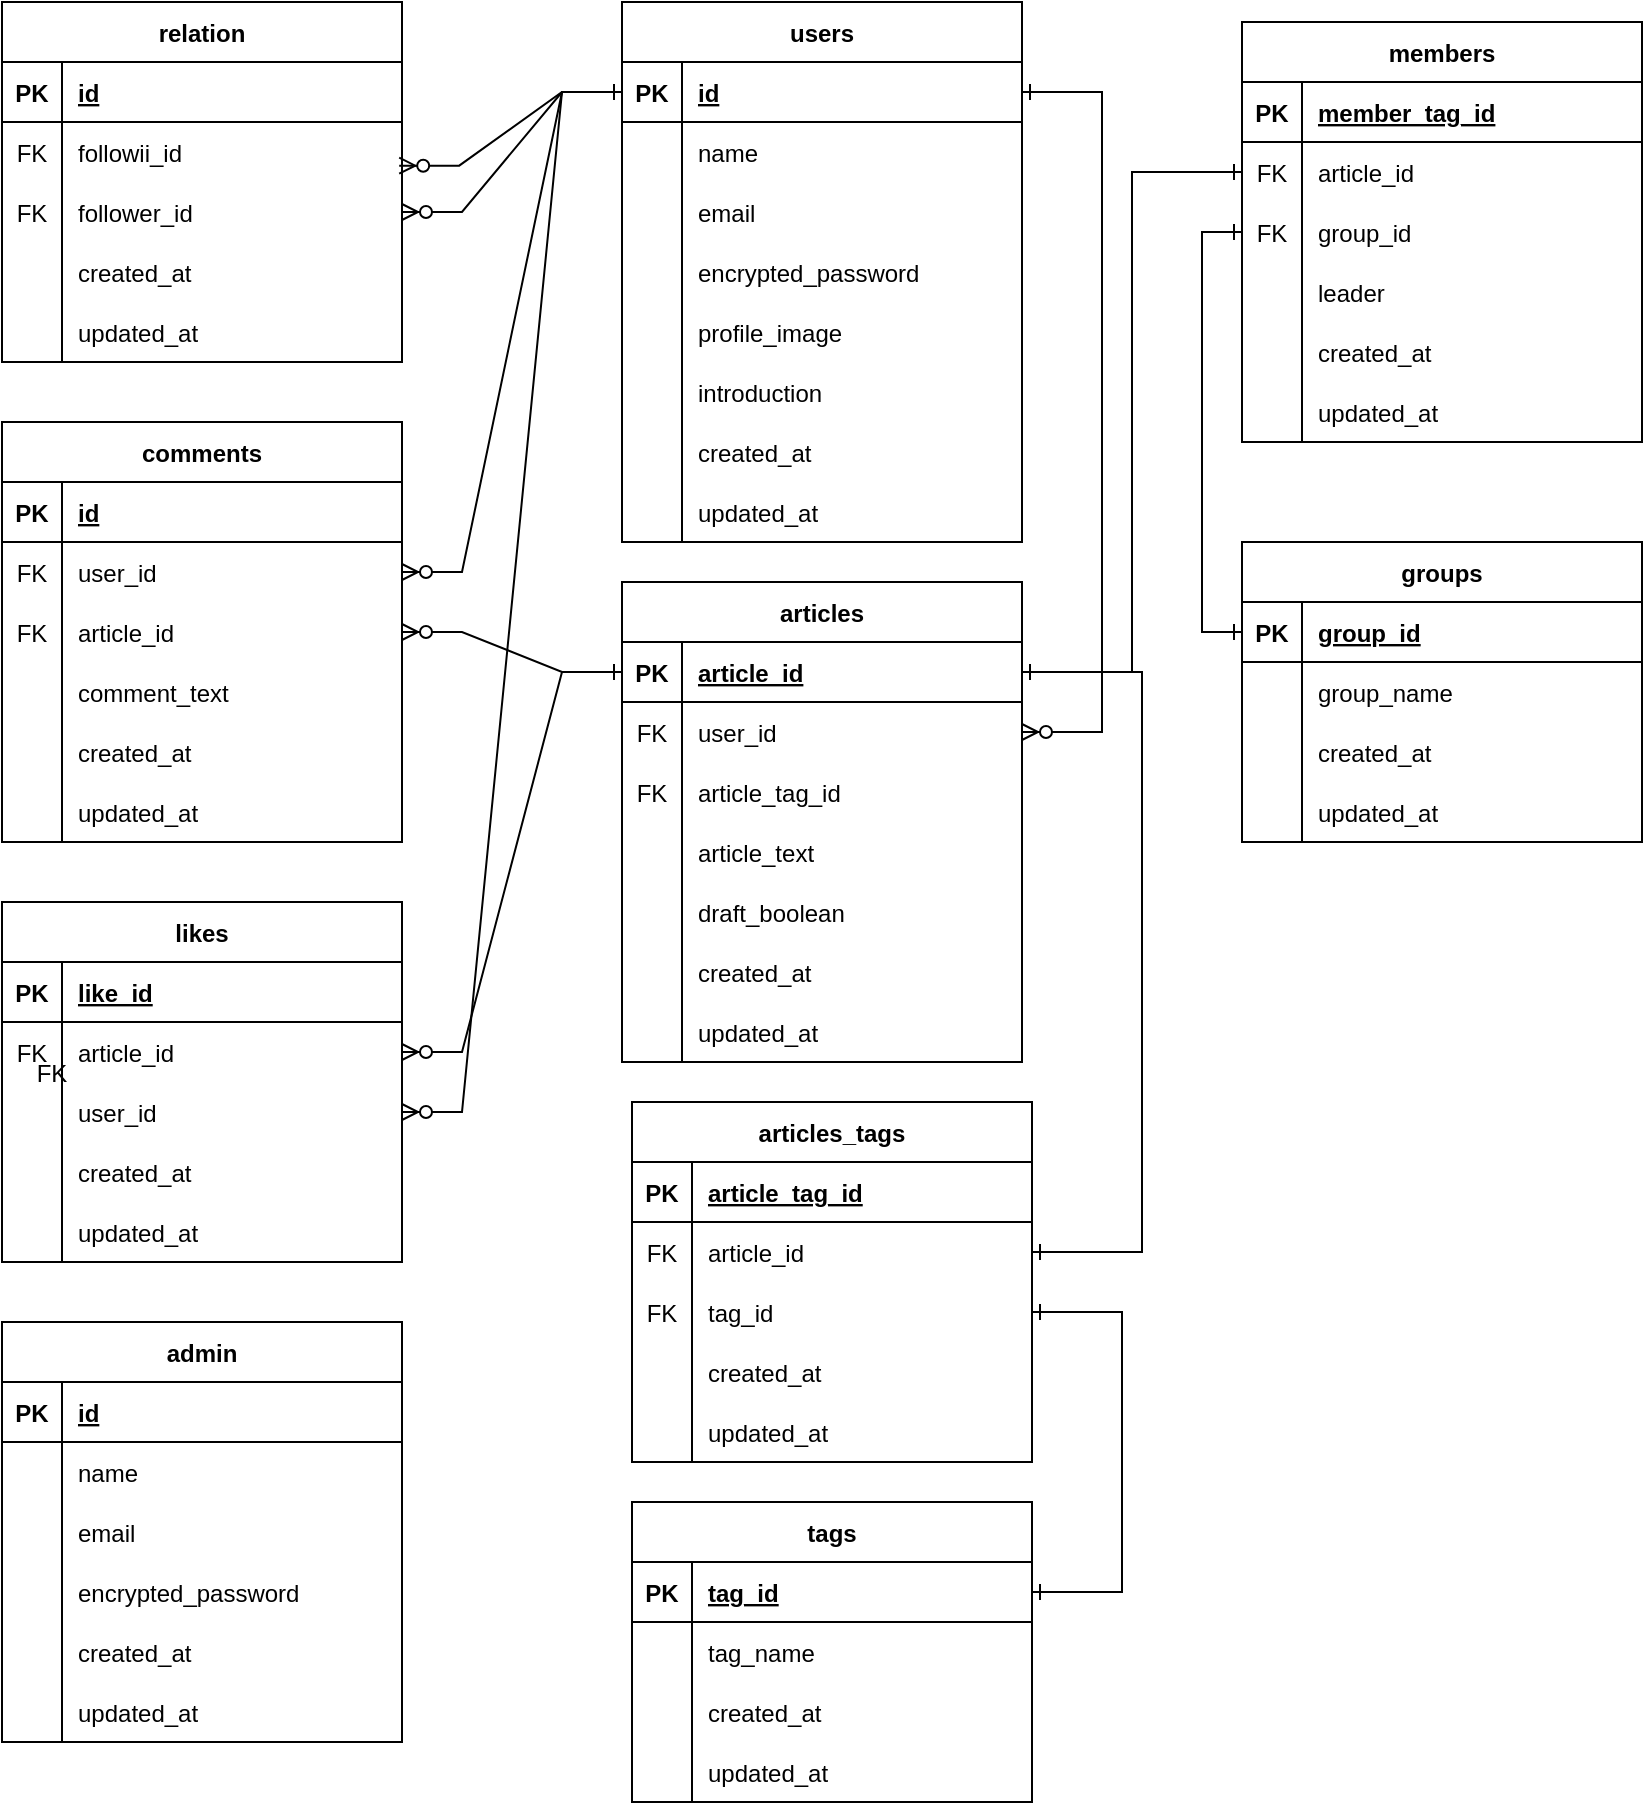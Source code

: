 <mxfile version="24.7.6">
  <diagram id="R2lEEEUBdFMjLlhIrx00" name="Page-1">
    <mxGraphModel dx="1509" dy="777" grid="1" gridSize="10" guides="1" tooltips="1" connect="1" arrows="1" fold="1" page="1" pageScale="1" pageWidth="850" pageHeight="1100" math="0" shadow="0" extFonts="Permanent Marker^https://fonts.googleapis.com/css?family=Permanent+Marker">
      <root>
        <mxCell id="0" />
        <mxCell id="1" parent="0" />
        <mxCell id="eaprk52y5QmLWUo_76i_-3" value="" style="shape=partialRectangle;overflow=hidden;connectable=0;fillColor=none;top=0;left=0;bottom=0;right=0;" parent="1" vertex="1">
          <mxGeometry x="280" y="290" width="30" height="30" as="geometry">
            <mxRectangle width="30" height="30" as="alternateBounds" />
          </mxGeometry>
        </mxCell>
        <mxCell id="C-vyLk0tnHw3VtMMgP7b-2" value="users" style="shape=table;startSize=30;container=1;collapsible=1;childLayout=tableLayout;fixedRows=1;rowLines=0;fontStyle=1;align=center;resizeLast=1;" parent="1" vertex="1">
          <mxGeometry x="320" y="10" width="200" height="270" as="geometry" />
        </mxCell>
        <mxCell id="C-vyLk0tnHw3VtMMgP7b-3" value="" style="shape=partialRectangle;collapsible=0;dropTarget=0;pointerEvents=0;fillColor=none;points=[[0,0.5],[1,0.5]];portConstraint=eastwest;top=0;left=0;right=0;bottom=1;" parent="C-vyLk0tnHw3VtMMgP7b-2" vertex="1">
          <mxGeometry y="30" width="200" height="30" as="geometry" />
        </mxCell>
        <mxCell id="C-vyLk0tnHw3VtMMgP7b-4" value="PK" style="shape=partialRectangle;overflow=hidden;connectable=0;fillColor=none;top=0;left=0;bottom=0;right=0;fontStyle=1;" parent="C-vyLk0tnHw3VtMMgP7b-3" vertex="1">
          <mxGeometry width="30" height="30" as="geometry">
            <mxRectangle width="30" height="30" as="alternateBounds" />
          </mxGeometry>
        </mxCell>
        <mxCell id="C-vyLk0tnHw3VtMMgP7b-5" value="id" style="shape=partialRectangle;overflow=hidden;connectable=0;fillColor=none;top=0;left=0;bottom=0;right=0;align=left;spacingLeft=6;fontStyle=5;" parent="C-vyLk0tnHw3VtMMgP7b-3" vertex="1">
          <mxGeometry x="30" width="170" height="30" as="geometry">
            <mxRectangle width="170" height="30" as="alternateBounds" />
          </mxGeometry>
        </mxCell>
        <mxCell id="C-vyLk0tnHw3VtMMgP7b-6" value="" style="shape=partialRectangle;collapsible=0;dropTarget=0;pointerEvents=0;fillColor=none;points=[[0,0.5],[1,0.5]];portConstraint=eastwest;top=0;left=0;right=0;bottom=0;" parent="C-vyLk0tnHw3VtMMgP7b-2" vertex="1">
          <mxGeometry y="60" width="200" height="30" as="geometry" />
        </mxCell>
        <mxCell id="C-vyLk0tnHw3VtMMgP7b-7" value="" style="shape=partialRectangle;overflow=hidden;connectable=0;fillColor=none;top=0;left=0;bottom=0;right=0;" parent="C-vyLk0tnHw3VtMMgP7b-6" vertex="1">
          <mxGeometry width="30" height="30" as="geometry">
            <mxRectangle width="30" height="30" as="alternateBounds" />
          </mxGeometry>
        </mxCell>
        <mxCell id="C-vyLk0tnHw3VtMMgP7b-8" value="name" style="shape=partialRectangle;overflow=hidden;connectable=0;fillColor=none;top=0;left=0;bottom=0;right=0;align=left;spacingLeft=6;" parent="C-vyLk0tnHw3VtMMgP7b-6" vertex="1">
          <mxGeometry x="30" width="170" height="30" as="geometry">
            <mxRectangle width="170" height="30" as="alternateBounds" />
          </mxGeometry>
        </mxCell>
        <mxCell id="C-vyLk0tnHw3VtMMgP7b-9" value="" style="shape=partialRectangle;collapsible=0;dropTarget=0;pointerEvents=0;fillColor=none;points=[[0,0.5],[1,0.5]];portConstraint=eastwest;top=0;left=0;right=0;bottom=0;" parent="C-vyLk0tnHw3VtMMgP7b-2" vertex="1">
          <mxGeometry y="90" width="200" height="30" as="geometry" />
        </mxCell>
        <mxCell id="C-vyLk0tnHw3VtMMgP7b-10" value="" style="shape=partialRectangle;overflow=hidden;connectable=0;fillColor=none;top=0;left=0;bottom=0;right=0;" parent="C-vyLk0tnHw3VtMMgP7b-9" vertex="1">
          <mxGeometry width="30" height="30" as="geometry">
            <mxRectangle width="30" height="30" as="alternateBounds" />
          </mxGeometry>
        </mxCell>
        <mxCell id="C-vyLk0tnHw3VtMMgP7b-11" value="email" style="shape=partialRectangle;overflow=hidden;connectable=0;fillColor=none;top=0;left=0;bottom=0;right=0;align=left;spacingLeft=6;" parent="C-vyLk0tnHw3VtMMgP7b-9" vertex="1">
          <mxGeometry x="30" width="170" height="30" as="geometry">
            <mxRectangle width="170" height="30" as="alternateBounds" />
          </mxGeometry>
        </mxCell>
        <mxCell id="eaprk52y5QmLWUo_76i_-5" style="shape=partialRectangle;collapsible=0;dropTarget=0;pointerEvents=0;fillColor=none;points=[[0,0.5],[1,0.5]];portConstraint=eastwest;top=0;left=0;right=0;bottom=0;" parent="C-vyLk0tnHw3VtMMgP7b-2" vertex="1">
          <mxGeometry y="120" width="200" height="30" as="geometry" />
        </mxCell>
        <mxCell id="eaprk52y5QmLWUo_76i_-6" style="shape=partialRectangle;overflow=hidden;connectable=0;fillColor=none;top=0;left=0;bottom=0;right=0;" parent="eaprk52y5QmLWUo_76i_-5" vertex="1">
          <mxGeometry width="30" height="30" as="geometry">
            <mxRectangle width="30" height="30" as="alternateBounds" />
          </mxGeometry>
        </mxCell>
        <mxCell id="eaprk52y5QmLWUo_76i_-7" value="encrypted_password" style="shape=partialRectangle;overflow=hidden;connectable=0;fillColor=none;top=0;left=0;bottom=0;right=0;align=left;spacingLeft=6;" parent="eaprk52y5QmLWUo_76i_-5" vertex="1">
          <mxGeometry x="30" width="170" height="30" as="geometry">
            <mxRectangle width="170" height="30" as="alternateBounds" />
          </mxGeometry>
        </mxCell>
        <mxCell id="eaprk52y5QmLWUo_76i_-8" style="shape=partialRectangle;collapsible=0;dropTarget=0;pointerEvents=0;fillColor=none;points=[[0,0.5],[1,0.5]];portConstraint=eastwest;top=0;left=0;right=0;bottom=0;" parent="C-vyLk0tnHw3VtMMgP7b-2" vertex="1">
          <mxGeometry y="150" width="200" height="30" as="geometry" />
        </mxCell>
        <mxCell id="eaprk52y5QmLWUo_76i_-9" style="shape=partialRectangle;overflow=hidden;connectable=0;fillColor=none;top=0;left=0;bottom=0;right=0;" parent="eaprk52y5QmLWUo_76i_-8" vertex="1">
          <mxGeometry width="30" height="30" as="geometry">
            <mxRectangle width="30" height="30" as="alternateBounds" />
          </mxGeometry>
        </mxCell>
        <mxCell id="eaprk52y5QmLWUo_76i_-10" value="profile_image" style="shape=partialRectangle;overflow=hidden;connectable=0;fillColor=none;top=0;left=0;bottom=0;right=0;align=left;spacingLeft=6;" parent="eaprk52y5QmLWUo_76i_-8" vertex="1">
          <mxGeometry x="30" width="170" height="30" as="geometry">
            <mxRectangle width="170" height="30" as="alternateBounds" />
          </mxGeometry>
        </mxCell>
        <mxCell id="eaprk52y5QmLWUo_76i_-11" style="shape=partialRectangle;collapsible=0;dropTarget=0;pointerEvents=0;fillColor=none;points=[[0,0.5],[1,0.5]];portConstraint=eastwest;top=0;left=0;right=0;bottom=0;" parent="C-vyLk0tnHw3VtMMgP7b-2" vertex="1">
          <mxGeometry y="180" width="200" height="30" as="geometry" />
        </mxCell>
        <mxCell id="eaprk52y5QmLWUo_76i_-12" style="shape=partialRectangle;overflow=hidden;connectable=0;fillColor=none;top=0;left=0;bottom=0;right=0;" parent="eaprk52y5QmLWUo_76i_-11" vertex="1">
          <mxGeometry width="30" height="30" as="geometry">
            <mxRectangle width="30" height="30" as="alternateBounds" />
          </mxGeometry>
        </mxCell>
        <mxCell id="eaprk52y5QmLWUo_76i_-13" value="introduction" style="shape=partialRectangle;overflow=hidden;connectable=0;fillColor=none;top=0;left=0;bottom=0;right=0;align=left;spacingLeft=6;" parent="eaprk52y5QmLWUo_76i_-11" vertex="1">
          <mxGeometry x="30" width="170" height="30" as="geometry">
            <mxRectangle width="170" height="30" as="alternateBounds" />
          </mxGeometry>
        </mxCell>
        <mxCell id="eaprk52y5QmLWUo_76i_-14" style="shape=partialRectangle;collapsible=0;dropTarget=0;pointerEvents=0;fillColor=none;points=[[0,0.5],[1,0.5]];portConstraint=eastwest;top=0;left=0;right=0;bottom=0;" parent="C-vyLk0tnHw3VtMMgP7b-2" vertex="1">
          <mxGeometry y="210" width="200" height="30" as="geometry" />
        </mxCell>
        <mxCell id="eaprk52y5QmLWUo_76i_-15" style="shape=partialRectangle;overflow=hidden;connectable=0;fillColor=none;top=0;left=0;bottom=0;right=0;" parent="eaprk52y5QmLWUo_76i_-14" vertex="1">
          <mxGeometry width="30" height="30" as="geometry">
            <mxRectangle width="30" height="30" as="alternateBounds" />
          </mxGeometry>
        </mxCell>
        <mxCell id="eaprk52y5QmLWUo_76i_-16" value="created_at" style="shape=partialRectangle;overflow=hidden;connectable=0;fillColor=none;top=0;left=0;bottom=0;right=0;align=left;spacingLeft=6;" parent="eaprk52y5QmLWUo_76i_-14" vertex="1">
          <mxGeometry x="30" width="170" height="30" as="geometry">
            <mxRectangle width="170" height="30" as="alternateBounds" />
          </mxGeometry>
        </mxCell>
        <mxCell id="eaprk52y5QmLWUo_76i_-17" style="shape=partialRectangle;collapsible=0;dropTarget=0;pointerEvents=0;fillColor=none;points=[[0,0.5],[1,0.5]];portConstraint=eastwest;top=0;left=0;right=0;bottom=0;" parent="C-vyLk0tnHw3VtMMgP7b-2" vertex="1">
          <mxGeometry y="240" width="200" height="30" as="geometry" />
        </mxCell>
        <mxCell id="eaprk52y5QmLWUo_76i_-18" style="shape=partialRectangle;overflow=hidden;connectable=0;fillColor=none;top=0;left=0;bottom=0;right=0;" parent="eaprk52y5QmLWUo_76i_-17" vertex="1">
          <mxGeometry width="30" height="30" as="geometry">
            <mxRectangle width="30" height="30" as="alternateBounds" />
          </mxGeometry>
        </mxCell>
        <mxCell id="eaprk52y5QmLWUo_76i_-19" value="updated_at" style="shape=partialRectangle;overflow=hidden;connectable=0;fillColor=none;top=0;left=0;bottom=0;right=0;align=left;spacingLeft=6;" parent="eaprk52y5QmLWUo_76i_-17" vertex="1">
          <mxGeometry x="30" width="170" height="30" as="geometry">
            <mxRectangle width="170" height="30" as="alternateBounds" />
          </mxGeometry>
        </mxCell>
        <mxCell id="eaprk52y5QmLWUo_76i_-23" value="articles" style="shape=table;startSize=30;container=1;collapsible=1;childLayout=tableLayout;fixedRows=1;rowLines=0;fontStyle=1;align=center;resizeLast=1;" parent="1" vertex="1">
          <mxGeometry x="320" y="300" width="200" height="240" as="geometry" />
        </mxCell>
        <mxCell id="eaprk52y5QmLWUo_76i_-24" value="" style="shape=partialRectangle;collapsible=0;dropTarget=0;pointerEvents=0;fillColor=none;points=[[0,0.5],[1,0.5]];portConstraint=eastwest;top=0;left=0;right=0;bottom=1;" parent="eaprk52y5QmLWUo_76i_-23" vertex="1">
          <mxGeometry y="30" width="200" height="30" as="geometry" />
        </mxCell>
        <mxCell id="eaprk52y5QmLWUo_76i_-25" value="PK" style="shape=partialRectangle;overflow=hidden;connectable=0;fillColor=none;top=0;left=0;bottom=0;right=0;fontStyle=1;" parent="eaprk52y5QmLWUo_76i_-24" vertex="1">
          <mxGeometry width="30" height="30" as="geometry">
            <mxRectangle width="30" height="30" as="alternateBounds" />
          </mxGeometry>
        </mxCell>
        <mxCell id="eaprk52y5QmLWUo_76i_-26" value="article_id" style="shape=partialRectangle;overflow=hidden;connectable=0;fillColor=none;top=0;left=0;bottom=0;right=0;align=left;spacingLeft=6;fontStyle=5;" parent="eaprk52y5QmLWUo_76i_-24" vertex="1">
          <mxGeometry x="30" width="170" height="30" as="geometry">
            <mxRectangle width="170" height="30" as="alternateBounds" />
          </mxGeometry>
        </mxCell>
        <mxCell id="eaprk52y5QmLWUo_76i_-27" value="" style="shape=partialRectangle;collapsible=0;dropTarget=0;pointerEvents=0;fillColor=none;points=[[0,0.5],[1,0.5]];portConstraint=eastwest;top=0;left=0;right=0;bottom=0;" parent="eaprk52y5QmLWUo_76i_-23" vertex="1">
          <mxGeometry y="60" width="200" height="30" as="geometry" />
        </mxCell>
        <mxCell id="eaprk52y5QmLWUo_76i_-28" value="FK" style="shape=partialRectangle;overflow=hidden;connectable=0;fillColor=none;top=0;left=0;bottom=0;right=0;" parent="eaprk52y5QmLWUo_76i_-27" vertex="1">
          <mxGeometry width="30" height="30" as="geometry">
            <mxRectangle width="30" height="30" as="alternateBounds" />
          </mxGeometry>
        </mxCell>
        <mxCell id="eaprk52y5QmLWUo_76i_-29" value="user_id" style="shape=partialRectangle;overflow=hidden;connectable=0;fillColor=none;top=0;left=0;bottom=0;right=0;align=left;spacingLeft=6;" parent="eaprk52y5QmLWUo_76i_-27" vertex="1">
          <mxGeometry x="30" width="170" height="30" as="geometry">
            <mxRectangle width="170" height="30" as="alternateBounds" />
          </mxGeometry>
        </mxCell>
        <mxCell id="eaprk52y5QmLWUo_76i_-30" value="" style="shape=partialRectangle;collapsible=0;dropTarget=0;pointerEvents=0;fillColor=none;points=[[0,0.5],[1,0.5]];portConstraint=eastwest;top=0;left=0;right=0;bottom=0;" parent="eaprk52y5QmLWUo_76i_-23" vertex="1">
          <mxGeometry y="90" width="200" height="30" as="geometry" />
        </mxCell>
        <mxCell id="eaprk52y5QmLWUo_76i_-31" value="FK" style="shape=partialRectangle;overflow=hidden;connectable=0;fillColor=none;top=0;left=0;bottom=0;right=0;" parent="eaprk52y5QmLWUo_76i_-30" vertex="1">
          <mxGeometry width="30" height="30" as="geometry">
            <mxRectangle width="30" height="30" as="alternateBounds" />
          </mxGeometry>
        </mxCell>
        <mxCell id="eaprk52y5QmLWUo_76i_-32" value="article_tag_id" style="shape=partialRectangle;overflow=hidden;connectable=0;fillColor=none;top=0;left=0;bottom=0;right=0;align=left;spacingLeft=6;" parent="eaprk52y5QmLWUo_76i_-30" vertex="1">
          <mxGeometry x="30" width="170" height="30" as="geometry">
            <mxRectangle width="170" height="30" as="alternateBounds" />
          </mxGeometry>
        </mxCell>
        <mxCell id="eaprk52y5QmLWUo_76i_-33" style="shape=partialRectangle;collapsible=0;dropTarget=0;pointerEvents=0;fillColor=none;points=[[0,0.5],[1,0.5]];portConstraint=eastwest;top=0;left=0;right=0;bottom=0;" parent="eaprk52y5QmLWUo_76i_-23" vertex="1">
          <mxGeometry y="120" width="200" height="30" as="geometry" />
        </mxCell>
        <mxCell id="eaprk52y5QmLWUo_76i_-34" style="shape=partialRectangle;overflow=hidden;connectable=0;fillColor=none;top=0;left=0;bottom=0;right=0;" parent="eaprk52y5QmLWUo_76i_-33" vertex="1">
          <mxGeometry width="30" height="30" as="geometry">
            <mxRectangle width="30" height="30" as="alternateBounds" />
          </mxGeometry>
        </mxCell>
        <mxCell id="eaprk52y5QmLWUo_76i_-35" value="article_text" style="shape=partialRectangle;overflow=hidden;connectable=0;fillColor=none;top=0;left=0;bottom=0;right=0;align=left;spacingLeft=6;" parent="eaprk52y5QmLWUo_76i_-33" vertex="1">
          <mxGeometry x="30" width="170" height="30" as="geometry">
            <mxRectangle width="170" height="30" as="alternateBounds" />
          </mxGeometry>
        </mxCell>
        <mxCell id="eaprk52y5QmLWUo_76i_-36" style="shape=partialRectangle;collapsible=0;dropTarget=0;pointerEvents=0;fillColor=none;points=[[0,0.5],[1,0.5]];portConstraint=eastwest;top=0;left=0;right=0;bottom=0;" parent="eaprk52y5QmLWUo_76i_-23" vertex="1">
          <mxGeometry y="150" width="200" height="30" as="geometry" />
        </mxCell>
        <mxCell id="eaprk52y5QmLWUo_76i_-37" style="shape=partialRectangle;overflow=hidden;connectable=0;fillColor=none;top=0;left=0;bottom=0;right=0;" parent="eaprk52y5QmLWUo_76i_-36" vertex="1">
          <mxGeometry width="30" height="30" as="geometry">
            <mxRectangle width="30" height="30" as="alternateBounds" />
          </mxGeometry>
        </mxCell>
        <mxCell id="eaprk52y5QmLWUo_76i_-38" value="draft_boolean" style="shape=partialRectangle;overflow=hidden;connectable=0;fillColor=none;top=0;left=0;bottom=0;right=0;align=left;spacingLeft=6;" parent="eaprk52y5QmLWUo_76i_-36" vertex="1">
          <mxGeometry x="30" width="170" height="30" as="geometry">
            <mxRectangle width="170" height="30" as="alternateBounds" />
          </mxGeometry>
        </mxCell>
        <mxCell id="eaprk52y5QmLWUo_76i_-39" style="shape=partialRectangle;collapsible=0;dropTarget=0;pointerEvents=0;fillColor=none;points=[[0,0.5],[1,0.5]];portConstraint=eastwest;top=0;left=0;right=0;bottom=0;" parent="eaprk52y5QmLWUo_76i_-23" vertex="1">
          <mxGeometry y="180" width="200" height="30" as="geometry" />
        </mxCell>
        <mxCell id="eaprk52y5QmLWUo_76i_-40" style="shape=partialRectangle;overflow=hidden;connectable=0;fillColor=none;top=0;left=0;bottom=0;right=0;" parent="eaprk52y5QmLWUo_76i_-39" vertex="1">
          <mxGeometry width="30" height="30" as="geometry">
            <mxRectangle width="30" height="30" as="alternateBounds" />
          </mxGeometry>
        </mxCell>
        <mxCell id="eaprk52y5QmLWUo_76i_-41" value="created_at" style="shape=partialRectangle;overflow=hidden;connectable=0;fillColor=none;top=0;left=0;bottom=0;right=0;align=left;spacingLeft=6;" parent="eaprk52y5QmLWUo_76i_-39" vertex="1">
          <mxGeometry x="30" width="170" height="30" as="geometry">
            <mxRectangle width="170" height="30" as="alternateBounds" />
          </mxGeometry>
        </mxCell>
        <mxCell id="eaprk52y5QmLWUo_76i_-42" style="shape=partialRectangle;collapsible=0;dropTarget=0;pointerEvents=0;fillColor=none;points=[[0,0.5],[1,0.5]];portConstraint=eastwest;top=0;left=0;right=0;bottom=0;" parent="eaprk52y5QmLWUo_76i_-23" vertex="1">
          <mxGeometry y="210" width="200" height="30" as="geometry" />
        </mxCell>
        <mxCell id="eaprk52y5QmLWUo_76i_-43" value="" style="shape=partialRectangle;overflow=hidden;connectable=0;fillColor=none;top=0;left=0;bottom=0;right=0;" parent="eaprk52y5QmLWUo_76i_-42" vertex="1">
          <mxGeometry width="30" height="30" as="geometry">
            <mxRectangle width="30" height="30" as="alternateBounds" />
          </mxGeometry>
        </mxCell>
        <mxCell id="eaprk52y5QmLWUo_76i_-44" value="updated_at" style="shape=partialRectangle;overflow=hidden;connectable=0;fillColor=none;top=0;left=0;bottom=0;right=0;align=left;spacingLeft=6;" parent="eaprk52y5QmLWUo_76i_-42" vertex="1">
          <mxGeometry x="30" width="170" height="30" as="geometry">
            <mxRectangle width="170" height="30" as="alternateBounds" />
          </mxGeometry>
        </mxCell>
        <mxCell id="eaprk52y5QmLWUo_76i_-54" style="shape=partialRectangle;overflow=hidden;connectable=0;fillColor=none;top=0;left=0;bottom=0;right=0;" parent="1" vertex="1">
          <mxGeometry x="320" y="510" width="30" height="30" as="geometry">
            <mxRectangle width="30" height="30" as="alternateBounds" />
          </mxGeometry>
        </mxCell>
        <mxCell id="eaprk52y5QmLWUo_76i_-56" style="shape=partialRectangle;overflow=hidden;connectable=0;fillColor=none;top=0;left=0;bottom=0;right=0;" parent="1" vertex="1">
          <mxGeometry x="320" y="540" width="30" height="30" as="geometry">
            <mxRectangle width="30" height="30" as="alternateBounds" />
          </mxGeometry>
        </mxCell>
        <mxCell id="eaprk52y5QmLWUo_76i_-81" value="articles_tags" style="shape=table;startSize=30;container=1;collapsible=1;childLayout=tableLayout;fixedRows=1;rowLines=0;fontStyle=1;align=center;resizeLast=1;" parent="1" vertex="1">
          <mxGeometry x="325" y="560" width="200" height="180" as="geometry" />
        </mxCell>
        <mxCell id="eaprk52y5QmLWUo_76i_-82" value="" style="shape=partialRectangle;collapsible=0;dropTarget=0;pointerEvents=0;fillColor=none;points=[[0,0.5],[1,0.5]];portConstraint=eastwest;top=0;left=0;right=0;bottom=1;" parent="eaprk52y5QmLWUo_76i_-81" vertex="1">
          <mxGeometry y="30" width="200" height="30" as="geometry" />
        </mxCell>
        <mxCell id="eaprk52y5QmLWUo_76i_-83" value="PK" style="shape=partialRectangle;overflow=hidden;connectable=0;fillColor=none;top=0;left=0;bottom=0;right=0;fontStyle=1;" parent="eaprk52y5QmLWUo_76i_-82" vertex="1">
          <mxGeometry width="30" height="30" as="geometry">
            <mxRectangle width="30" height="30" as="alternateBounds" />
          </mxGeometry>
        </mxCell>
        <mxCell id="eaprk52y5QmLWUo_76i_-84" value="article_tag_id" style="shape=partialRectangle;overflow=hidden;connectable=0;fillColor=none;top=0;left=0;bottom=0;right=0;align=left;spacingLeft=6;fontStyle=5;" parent="eaprk52y5QmLWUo_76i_-82" vertex="1">
          <mxGeometry x="30" width="170" height="30" as="geometry">
            <mxRectangle width="170" height="30" as="alternateBounds" />
          </mxGeometry>
        </mxCell>
        <mxCell id="eaprk52y5QmLWUo_76i_-85" value="" style="shape=partialRectangle;collapsible=0;dropTarget=0;pointerEvents=0;fillColor=none;points=[[0,0.5],[1,0.5]];portConstraint=eastwest;top=0;left=0;right=0;bottom=0;" parent="eaprk52y5QmLWUo_76i_-81" vertex="1">
          <mxGeometry y="60" width="200" height="30" as="geometry" />
        </mxCell>
        <mxCell id="eaprk52y5QmLWUo_76i_-86" value="FK" style="shape=partialRectangle;overflow=hidden;connectable=0;fillColor=none;top=0;left=0;bottom=0;right=0;" parent="eaprk52y5QmLWUo_76i_-85" vertex="1">
          <mxGeometry width="30" height="30" as="geometry">
            <mxRectangle width="30" height="30" as="alternateBounds" />
          </mxGeometry>
        </mxCell>
        <mxCell id="eaprk52y5QmLWUo_76i_-87" value="article_id" style="shape=partialRectangle;overflow=hidden;connectable=0;fillColor=none;top=0;left=0;bottom=0;right=0;align=left;spacingLeft=6;" parent="eaprk52y5QmLWUo_76i_-85" vertex="1">
          <mxGeometry x="30" width="170" height="30" as="geometry">
            <mxRectangle width="170" height="30" as="alternateBounds" />
          </mxGeometry>
        </mxCell>
        <mxCell id="eaprk52y5QmLWUo_76i_-88" value="" style="shape=partialRectangle;collapsible=0;dropTarget=0;pointerEvents=0;fillColor=none;points=[[0,0.5],[1,0.5]];portConstraint=eastwest;top=0;left=0;right=0;bottom=0;" parent="eaprk52y5QmLWUo_76i_-81" vertex="1">
          <mxGeometry y="90" width="200" height="30" as="geometry" />
        </mxCell>
        <mxCell id="eaprk52y5QmLWUo_76i_-89" value="FK" style="shape=partialRectangle;overflow=hidden;connectable=0;fillColor=none;top=0;left=0;bottom=0;right=0;" parent="eaprk52y5QmLWUo_76i_-88" vertex="1">
          <mxGeometry width="30" height="30" as="geometry">
            <mxRectangle width="30" height="30" as="alternateBounds" />
          </mxGeometry>
        </mxCell>
        <mxCell id="eaprk52y5QmLWUo_76i_-90" value="tag_id" style="shape=partialRectangle;overflow=hidden;connectable=0;fillColor=none;top=0;left=0;bottom=0;right=0;align=left;spacingLeft=6;" parent="eaprk52y5QmLWUo_76i_-88" vertex="1">
          <mxGeometry x="30" width="170" height="30" as="geometry">
            <mxRectangle width="170" height="30" as="alternateBounds" />
          </mxGeometry>
        </mxCell>
        <mxCell id="eaprk52y5QmLWUo_76i_-91" style="shape=partialRectangle;collapsible=0;dropTarget=0;pointerEvents=0;fillColor=none;points=[[0,0.5],[1,0.5]];portConstraint=eastwest;top=0;left=0;right=0;bottom=0;" parent="eaprk52y5QmLWUo_76i_-81" vertex="1">
          <mxGeometry y="120" width="200" height="30" as="geometry" />
        </mxCell>
        <mxCell id="eaprk52y5QmLWUo_76i_-92" style="shape=partialRectangle;overflow=hidden;connectable=0;fillColor=none;top=0;left=0;bottom=0;right=0;" parent="eaprk52y5QmLWUo_76i_-91" vertex="1">
          <mxGeometry width="30" height="30" as="geometry">
            <mxRectangle width="30" height="30" as="alternateBounds" />
          </mxGeometry>
        </mxCell>
        <mxCell id="eaprk52y5QmLWUo_76i_-93" value="created_at" style="shape=partialRectangle;overflow=hidden;connectable=0;fillColor=none;top=0;left=0;bottom=0;right=0;align=left;spacingLeft=6;" parent="eaprk52y5QmLWUo_76i_-91" vertex="1">
          <mxGeometry x="30" width="170" height="30" as="geometry">
            <mxRectangle width="170" height="30" as="alternateBounds" />
          </mxGeometry>
        </mxCell>
        <mxCell id="eaprk52y5QmLWUo_76i_-94" style="shape=partialRectangle;collapsible=0;dropTarget=0;pointerEvents=0;fillColor=none;points=[[0,0.5],[1,0.5]];portConstraint=eastwest;top=0;left=0;right=0;bottom=0;" parent="eaprk52y5QmLWUo_76i_-81" vertex="1">
          <mxGeometry y="150" width="200" height="30" as="geometry" />
        </mxCell>
        <mxCell id="eaprk52y5QmLWUo_76i_-95" style="shape=partialRectangle;overflow=hidden;connectable=0;fillColor=none;top=0;left=0;bottom=0;right=0;" parent="eaprk52y5QmLWUo_76i_-94" vertex="1">
          <mxGeometry width="30" height="30" as="geometry">
            <mxRectangle width="30" height="30" as="alternateBounds" />
          </mxGeometry>
        </mxCell>
        <mxCell id="eaprk52y5QmLWUo_76i_-96" value="updated_at" style="shape=partialRectangle;overflow=hidden;connectable=0;fillColor=none;top=0;left=0;bottom=0;right=0;align=left;spacingLeft=6;" parent="eaprk52y5QmLWUo_76i_-94" vertex="1">
          <mxGeometry x="30" width="170" height="30" as="geometry">
            <mxRectangle width="170" height="30" as="alternateBounds" />
          </mxGeometry>
        </mxCell>
        <mxCell id="eaprk52y5QmLWUo_76i_-103" value="likes" style="shape=table;startSize=30;container=1;collapsible=1;childLayout=tableLayout;fixedRows=1;rowLines=0;fontStyle=1;align=center;resizeLast=1;" parent="1" vertex="1">
          <mxGeometry x="10" y="460" width="200" height="180" as="geometry" />
        </mxCell>
        <mxCell id="eaprk52y5QmLWUo_76i_-104" value="" style="shape=partialRectangle;collapsible=0;dropTarget=0;pointerEvents=0;fillColor=none;points=[[0,0.5],[1,0.5]];portConstraint=eastwest;top=0;left=0;right=0;bottom=1;" parent="eaprk52y5QmLWUo_76i_-103" vertex="1">
          <mxGeometry y="30" width="200" height="30" as="geometry" />
        </mxCell>
        <mxCell id="eaprk52y5QmLWUo_76i_-105" value="PK" style="shape=partialRectangle;overflow=hidden;connectable=0;fillColor=none;top=0;left=0;bottom=0;right=0;fontStyle=1;" parent="eaprk52y5QmLWUo_76i_-104" vertex="1">
          <mxGeometry width="30" height="30" as="geometry">
            <mxRectangle width="30" height="30" as="alternateBounds" />
          </mxGeometry>
        </mxCell>
        <mxCell id="eaprk52y5QmLWUo_76i_-106" value="like_id" style="shape=partialRectangle;overflow=hidden;connectable=0;fillColor=none;top=0;left=0;bottom=0;right=0;align=left;spacingLeft=6;fontStyle=5;" parent="eaprk52y5QmLWUo_76i_-104" vertex="1">
          <mxGeometry x="30" width="170" height="30" as="geometry">
            <mxRectangle width="170" height="30" as="alternateBounds" />
          </mxGeometry>
        </mxCell>
        <mxCell id="eaprk52y5QmLWUo_76i_-107" value="" style="shape=partialRectangle;collapsible=0;dropTarget=0;pointerEvents=0;fillColor=none;points=[[0,0.5],[1,0.5]];portConstraint=eastwest;top=0;left=0;right=0;bottom=0;" parent="eaprk52y5QmLWUo_76i_-103" vertex="1">
          <mxGeometry y="60" width="200" height="30" as="geometry" />
        </mxCell>
        <mxCell id="eaprk52y5QmLWUo_76i_-108" value="FK" style="shape=partialRectangle;overflow=hidden;connectable=0;fillColor=none;top=0;left=0;bottom=0;right=0;" parent="eaprk52y5QmLWUo_76i_-107" vertex="1">
          <mxGeometry width="30" height="30" as="geometry">
            <mxRectangle width="30" height="30" as="alternateBounds" />
          </mxGeometry>
        </mxCell>
        <mxCell id="eaprk52y5QmLWUo_76i_-109" value="article_id" style="shape=partialRectangle;overflow=hidden;connectable=0;fillColor=none;top=0;left=0;bottom=0;right=0;align=left;spacingLeft=6;" parent="eaprk52y5QmLWUo_76i_-107" vertex="1">
          <mxGeometry x="30" width="170" height="30" as="geometry">
            <mxRectangle width="170" height="30" as="alternateBounds" />
          </mxGeometry>
        </mxCell>
        <mxCell id="eaprk52y5QmLWUo_76i_-110" value="" style="shape=partialRectangle;collapsible=0;dropTarget=0;pointerEvents=0;fillColor=none;points=[[0,0.5],[1,0.5]];portConstraint=eastwest;top=0;left=0;right=0;bottom=0;" parent="eaprk52y5QmLWUo_76i_-103" vertex="1">
          <mxGeometry y="90" width="200" height="30" as="geometry" />
        </mxCell>
        <mxCell id="eaprk52y5QmLWUo_76i_-111" value="" style="shape=partialRectangle;overflow=hidden;connectable=0;fillColor=none;top=0;left=0;bottom=0;right=0;" parent="eaprk52y5QmLWUo_76i_-110" vertex="1">
          <mxGeometry width="30" height="30" as="geometry">
            <mxRectangle width="30" height="30" as="alternateBounds" />
          </mxGeometry>
        </mxCell>
        <mxCell id="eaprk52y5QmLWUo_76i_-112" value="user_id" style="shape=partialRectangle;overflow=hidden;connectable=0;fillColor=none;top=0;left=0;bottom=0;right=0;align=left;spacingLeft=6;" parent="eaprk52y5QmLWUo_76i_-110" vertex="1">
          <mxGeometry x="30" width="170" height="30" as="geometry">
            <mxRectangle width="170" height="30" as="alternateBounds" />
          </mxGeometry>
        </mxCell>
        <mxCell id="eaprk52y5QmLWUo_76i_-113" style="shape=partialRectangle;collapsible=0;dropTarget=0;pointerEvents=0;fillColor=none;points=[[0,0.5],[1,0.5]];portConstraint=eastwest;top=0;left=0;right=0;bottom=0;" parent="eaprk52y5QmLWUo_76i_-103" vertex="1">
          <mxGeometry y="120" width="200" height="30" as="geometry" />
        </mxCell>
        <mxCell id="eaprk52y5QmLWUo_76i_-114" style="shape=partialRectangle;overflow=hidden;connectable=0;fillColor=none;top=0;left=0;bottom=0;right=0;" parent="eaprk52y5QmLWUo_76i_-113" vertex="1">
          <mxGeometry width="30" height="30" as="geometry">
            <mxRectangle width="30" height="30" as="alternateBounds" />
          </mxGeometry>
        </mxCell>
        <mxCell id="eaprk52y5QmLWUo_76i_-115" value="created_at" style="shape=partialRectangle;overflow=hidden;connectable=0;fillColor=none;top=0;left=0;bottom=0;right=0;align=left;spacingLeft=6;" parent="eaprk52y5QmLWUo_76i_-113" vertex="1">
          <mxGeometry x="30" width="170" height="30" as="geometry">
            <mxRectangle width="170" height="30" as="alternateBounds" />
          </mxGeometry>
        </mxCell>
        <mxCell id="eaprk52y5QmLWUo_76i_-377" style="shape=partialRectangle;collapsible=0;dropTarget=0;pointerEvents=0;fillColor=none;points=[[0,0.5],[1,0.5]];portConstraint=eastwest;top=0;left=0;right=0;bottom=0;" parent="eaprk52y5QmLWUo_76i_-103" vertex="1">
          <mxGeometry y="150" width="200" height="30" as="geometry" />
        </mxCell>
        <mxCell id="eaprk52y5QmLWUo_76i_-378" style="shape=partialRectangle;overflow=hidden;connectable=0;fillColor=none;top=0;left=0;bottom=0;right=0;" parent="eaprk52y5QmLWUo_76i_-377" vertex="1">
          <mxGeometry width="30" height="30" as="geometry">
            <mxRectangle width="30" height="30" as="alternateBounds" />
          </mxGeometry>
        </mxCell>
        <mxCell id="eaprk52y5QmLWUo_76i_-379" value="updated_at" style="shape=partialRectangle;overflow=hidden;connectable=0;fillColor=none;top=0;left=0;bottom=0;right=0;align=left;spacingLeft=6;" parent="eaprk52y5QmLWUo_76i_-377" vertex="1">
          <mxGeometry x="30" width="170" height="30" as="geometry">
            <mxRectangle width="170" height="30" as="alternateBounds" />
          </mxGeometry>
        </mxCell>
        <mxCell id="eaprk52y5QmLWUo_76i_-119" value="comments" style="shape=table;startSize=30;container=1;collapsible=1;childLayout=tableLayout;fixedRows=1;rowLines=0;fontStyle=1;align=center;resizeLast=1;" parent="1" vertex="1">
          <mxGeometry x="10" y="220" width="200" height="210" as="geometry" />
        </mxCell>
        <mxCell id="eaprk52y5QmLWUo_76i_-120" value="" style="shape=partialRectangle;collapsible=0;dropTarget=0;pointerEvents=0;fillColor=none;points=[[0,0.5],[1,0.5]];portConstraint=eastwest;top=0;left=0;right=0;bottom=1;" parent="eaprk52y5QmLWUo_76i_-119" vertex="1">
          <mxGeometry y="30" width="200" height="30" as="geometry" />
        </mxCell>
        <mxCell id="eaprk52y5QmLWUo_76i_-121" value="PK" style="shape=partialRectangle;overflow=hidden;connectable=0;fillColor=none;top=0;left=0;bottom=0;right=0;fontStyle=1;" parent="eaprk52y5QmLWUo_76i_-120" vertex="1">
          <mxGeometry width="30" height="30" as="geometry">
            <mxRectangle width="30" height="30" as="alternateBounds" />
          </mxGeometry>
        </mxCell>
        <mxCell id="eaprk52y5QmLWUo_76i_-122" value="id" style="shape=partialRectangle;overflow=hidden;connectable=0;fillColor=none;top=0;left=0;bottom=0;right=0;align=left;spacingLeft=6;fontStyle=5;" parent="eaprk52y5QmLWUo_76i_-120" vertex="1">
          <mxGeometry x="30" width="170" height="30" as="geometry">
            <mxRectangle width="170" height="30" as="alternateBounds" />
          </mxGeometry>
        </mxCell>
        <mxCell id="eaprk52y5QmLWUo_76i_-123" value="" style="shape=partialRectangle;collapsible=0;dropTarget=0;pointerEvents=0;fillColor=none;points=[[0,0.5],[1,0.5]];portConstraint=eastwest;top=0;left=0;right=0;bottom=0;" parent="eaprk52y5QmLWUo_76i_-119" vertex="1">
          <mxGeometry y="60" width="200" height="30" as="geometry" />
        </mxCell>
        <mxCell id="eaprk52y5QmLWUo_76i_-124" value="FK" style="shape=partialRectangle;overflow=hidden;connectable=0;fillColor=none;top=0;left=0;bottom=0;right=0;" parent="eaprk52y5QmLWUo_76i_-123" vertex="1">
          <mxGeometry width="30" height="30" as="geometry">
            <mxRectangle width="30" height="30" as="alternateBounds" />
          </mxGeometry>
        </mxCell>
        <mxCell id="eaprk52y5QmLWUo_76i_-125" value="user_id" style="shape=partialRectangle;overflow=hidden;connectable=0;fillColor=none;top=0;left=0;bottom=0;right=0;align=left;spacingLeft=6;" parent="eaprk52y5QmLWUo_76i_-123" vertex="1">
          <mxGeometry x="30" width="170" height="30" as="geometry">
            <mxRectangle width="170" height="30" as="alternateBounds" />
          </mxGeometry>
        </mxCell>
        <mxCell id="eaprk52y5QmLWUo_76i_-126" value="" style="shape=partialRectangle;collapsible=0;dropTarget=0;pointerEvents=0;fillColor=none;points=[[0,0.5],[1,0.5]];portConstraint=eastwest;top=0;left=0;right=0;bottom=0;" parent="eaprk52y5QmLWUo_76i_-119" vertex="1">
          <mxGeometry y="90" width="200" height="30" as="geometry" />
        </mxCell>
        <mxCell id="eaprk52y5QmLWUo_76i_-127" value="FK" style="shape=partialRectangle;overflow=hidden;connectable=0;fillColor=none;top=0;left=0;bottom=0;right=0;" parent="eaprk52y5QmLWUo_76i_-126" vertex="1">
          <mxGeometry width="30" height="30" as="geometry">
            <mxRectangle width="30" height="30" as="alternateBounds" />
          </mxGeometry>
        </mxCell>
        <mxCell id="eaprk52y5QmLWUo_76i_-128" value="article_id" style="shape=partialRectangle;overflow=hidden;connectable=0;fillColor=none;top=0;left=0;bottom=0;right=0;align=left;spacingLeft=6;" parent="eaprk52y5QmLWUo_76i_-126" vertex="1">
          <mxGeometry x="30" width="170" height="30" as="geometry">
            <mxRectangle width="170" height="30" as="alternateBounds" />
          </mxGeometry>
        </mxCell>
        <mxCell id="eaprk52y5QmLWUo_76i_-129" style="shape=partialRectangle;collapsible=0;dropTarget=0;pointerEvents=0;fillColor=none;points=[[0,0.5],[1,0.5]];portConstraint=eastwest;top=0;left=0;right=0;bottom=0;" parent="eaprk52y5QmLWUo_76i_-119" vertex="1">
          <mxGeometry y="120" width="200" height="30" as="geometry" />
        </mxCell>
        <mxCell id="eaprk52y5QmLWUo_76i_-130" style="shape=partialRectangle;overflow=hidden;connectable=0;fillColor=none;top=0;left=0;bottom=0;right=0;" parent="eaprk52y5QmLWUo_76i_-129" vertex="1">
          <mxGeometry width="30" height="30" as="geometry">
            <mxRectangle width="30" height="30" as="alternateBounds" />
          </mxGeometry>
        </mxCell>
        <mxCell id="eaprk52y5QmLWUo_76i_-131" value="comment_text" style="shape=partialRectangle;overflow=hidden;connectable=0;fillColor=none;top=0;left=0;bottom=0;right=0;align=left;spacingLeft=6;" parent="eaprk52y5QmLWUo_76i_-129" vertex="1">
          <mxGeometry x="30" width="170" height="30" as="geometry">
            <mxRectangle width="170" height="30" as="alternateBounds" />
          </mxGeometry>
        </mxCell>
        <mxCell id="eaprk52y5QmLWUo_76i_-132" style="shape=partialRectangle;collapsible=0;dropTarget=0;pointerEvents=0;fillColor=none;points=[[0,0.5],[1,0.5]];portConstraint=eastwest;top=0;left=0;right=0;bottom=0;" parent="eaprk52y5QmLWUo_76i_-119" vertex="1">
          <mxGeometry y="150" width="200" height="30" as="geometry" />
        </mxCell>
        <mxCell id="eaprk52y5QmLWUo_76i_-133" style="shape=partialRectangle;overflow=hidden;connectable=0;fillColor=none;top=0;left=0;bottom=0;right=0;" parent="eaprk52y5QmLWUo_76i_-132" vertex="1">
          <mxGeometry width="30" height="30" as="geometry">
            <mxRectangle width="30" height="30" as="alternateBounds" />
          </mxGeometry>
        </mxCell>
        <mxCell id="eaprk52y5QmLWUo_76i_-134" value="created_at" style="shape=partialRectangle;overflow=hidden;connectable=0;fillColor=none;top=0;left=0;bottom=0;right=0;align=left;spacingLeft=6;" parent="eaprk52y5QmLWUo_76i_-132" vertex="1">
          <mxGeometry x="30" width="170" height="30" as="geometry">
            <mxRectangle width="170" height="30" as="alternateBounds" />
          </mxGeometry>
        </mxCell>
        <mxCell id="eaprk52y5QmLWUo_76i_-135" style="shape=partialRectangle;collapsible=0;dropTarget=0;pointerEvents=0;fillColor=none;points=[[0,0.5],[1,0.5]];portConstraint=eastwest;top=0;left=0;right=0;bottom=0;" parent="eaprk52y5QmLWUo_76i_-119" vertex="1">
          <mxGeometry y="180" width="200" height="30" as="geometry" />
        </mxCell>
        <mxCell id="eaprk52y5QmLWUo_76i_-136" style="shape=partialRectangle;overflow=hidden;connectable=0;fillColor=none;top=0;left=0;bottom=0;right=0;" parent="eaprk52y5QmLWUo_76i_-135" vertex="1">
          <mxGeometry width="30" height="30" as="geometry">
            <mxRectangle width="30" height="30" as="alternateBounds" />
          </mxGeometry>
        </mxCell>
        <mxCell id="eaprk52y5QmLWUo_76i_-137" value="updated_at" style="shape=partialRectangle;overflow=hidden;connectable=0;fillColor=none;top=0;left=0;bottom=0;right=0;align=left;spacingLeft=6;" parent="eaprk52y5QmLWUo_76i_-135" vertex="1">
          <mxGeometry x="30" width="170" height="30" as="geometry">
            <mxRectangle width="170" height="30" as="alternateBounds" />
          </mxGeometry>
        </mxCell>
        <mxCell id="eaprk52y5QmLWUo_76i_-304" value="tags" style="shape=table;startSize=30;container=1;collapsible=1;childLayout=tableLayout;fixedRows=1;rowLines=0;fontStyle=1;align=center;resizeLast=1;" parent="1" vertex="1">
          <mxGeometry x="325" y="760" width="200" height="150" as="geometry" />
        </mxCell>
        <mxCell id="eaprk52y5QmLWUo_76i_-305" value="" style="shape=partialRectangle;collapsible=0;dropTarget=0;pointerEvents=0;fillColor=none;points=[[0,0.5],[1,0.5]];portConstraint=eastwest;top=0;left=0;right=0;bottom=1;" parent="eaprk52y5QmLWUo_76i_-304" vertex="1">
          <mxGeometry y="30" width="200" height="30" as="geometry" />
        </mxCell>
        <mxCell id="eaprk52y5QmLWUo_76i_-306" value="PK" style="shape=partialRectangle;overflow=hidden;connectable=0;fillColor=none;top=0;left=0;bottom=0;right=0;fontStyle=1;" parent="eaprk52y5QmLWUo_76i_-305" vertex="1">
          <mxGeometry width="30" height="30" as="geometry">
            <mxRectangle width="30" height="30" as="alternateBounds" />
          </mxGeometry>
        </mxCell>
        <mxCell id="eaprk52y5QmLWUo_76i_-307" value="tag_id" style="shape=partialRectangle;overflow=hidden;connectable=0;fillColor=none;top=0;left=0;bottom=0;right=0;align=left;spacingLeft=6;fontStyle=5;" parent="eaprk52y5QmLWUo_76i_-305" vertex="1">
          <mxGeometry x="30" width="170" height="30" as="geometry">
            <mxRectangle width="170" height="30" as="alternateBounds" />
          </mxGeometry>
        </mxCell>
        <mxCell id="eaprk52y5QmLWUo_76i_-308" value="" style="shape=partialRectangle;collapsible=0;dropTarget=0;pointerEvents=0;fillColor=none;points=[[0,0.5],[1,0.5]];portConstraint=eastwest;top=0;left=0;right=0;bottom=0;" parent="eaprk52y5QmLWUo_76i_-304" vertex="1">
          <mxGeometry y="60" width="200" height="30" as="geometry" />
        </mxCell>
        <mxCell id="eaprk52y5QmLWUo_76i_-309" value="" style="shape=partialRectangle;overflow=hidden;connectable=0;fillColor=none;top=0;left=0;bottom=0;right=0;" parent="eaprk52y5QmLWUo_76i_-308" vertex="1">
          <mxGeometry width="30" height="30" as="geometry">
            <mxRectangle width="30" height="30" as="alternateBounds" />
          </mxGeometry>
        </mxCell>
        <mxCell id="eaprk52y5QmLWUo_76i_-310" value="tag_name" style="shape=partialRectangle;overflow=hidden;connectable=0;fillColor=none;top=0;left=0;bottom=0;right=0;align=left;spacingLeft=6;" parent="eaprk52y5QmLWUo_76i_-308" vertex="1">
          <mxGeometry x="30" width="170" height="30" as="geometry">
            <mxRectangle width="170" height="30" as="alternateBounds" />
          </mxGeometry>
        </mxCell>
        <mxCell id="eaprk52y5QmLWUo_76i_-311" value="" style="shape=partialRectangle;collapsible=0;dropTarget=0;pointerEvents=0;fillColor=none;points=[[0,0.5],[1,0.5]];portConstraint=eastwest;top=0;left=0;right=0;bottom=0;" parent="eaprk52y5QmLWUo_76i_-304" vertex="1">
          <mxGeometry y="90" width="200" height="30" as="geometry" />
        </mxCell>
        <mxCell id="eaprk52y5QmLWUo_76i_-312" value="" style="shape=partialRectangle;overflow=hidden;connectable=0;fillColor=none;top=0;left=0;bottom=0;right=0;" parent="eaprk52y5QmLWUo_76i_-311" vertex="1">
          <mxGeometry width="30" height="30" as="geometry">
            <mxRectangle width="30" height="30" as="alternateBounds" />
          </mxGeometry>
        </mxCell>
        <mxCell id="eaprk52y5QmLWUo_76i_-313" value="created_at" style="shape=partialRectangle;overflow=hidden;connectable=0;fillColor=none;top=0;left=0;bottom=0;right=0;align=left;spacingLeft=6;" parent="eaprk52y5QmLWUo_76i_-311" vertex="1">
          <mxGeometry x="30" width="170" height="30" as="geometry">
            <mxRectangle width="170" height="30" as="alternateBounds" />
          </mxGeometry>
        </mxCell>
        <mxCell id="eaprk52y5QmLWUo_76i_-314" style="shape=partialRectangle;collapsible=0;dropTarget=0;pointerEvents=0;fillColor=none;points=[[0,0.5],[1,0.5]];portConstraint=eastwest;top=0;left=0;right=0;bottom=0;" parent="eaprk52y5QmLWUo_76i_-304" vertex="1">
          <mxGeometry y="120" width="200" height="30" as="geometry" />
        </mxCell>
        <mxCell id="eaprk52y5QmLWUo_76i_-315" style="shape=partialRectangle;overflow=hidden;connectable=0;fillColor=none;top=0;left=0;bottom=0;right=0;" parent="eaprk52y5QmLWUo_76i_-314" vertex="1">
          <mxGeometry width="30" height="30" as="geometry">
            <mxRectangle width="30" height="30" as="alternateBounds" />
          </mxGeometry>
        </mxCell>
        <mxCell id="eaprk52y5QmLWUo_76i_-316" value="updated_at" style="shape=partialRectangle;overflow=hidden;connectable=0;fillColor=none;top=0;left=0;bottom=0;right=0;align=left;spacingLeft=6;" parent="eaprk52y5QmLWUo_76i_-314" vertex="1">
          <mxGeometry x="30" width="170" height="30" as="geometry">
            <mxRectangle width="170" height="30" as="alternateBounds" />
          </mxGeometry>
        </mxCell>
        <mxCell id="eaprk52y5QmLWUo_76i_-320" value="relation" style="shape=table;startSize=30;container=1;collapsible=1;childLayout=tableLayout;fixedRows=1;rowLines=0;fontStyle=1;align=center;resizeLast=1;" parent="1" vertex="1">
          <mxGeometry x="10" y="10" width="200" height="180" as="geometry" />
        </mxCell>
        <mxCell id="eaprk52y5QmLWUo_76i_-321" value="" style="shape=partialRectangle;collapsible=0;dropTarget=0;pointerEvents=0;fillColor=none;points=[[0,0.5],[1,0.5]];portConstraint=eastwest;top=0;left=0;right=0;bottom=1;" parent="eaprk52y5QmLWUo_76i_-320" vertex="1">
          <mxGeometry y="30" width="200" height="30" as="geometry" />
        </mxCell>
        <mxCell id="eaprk52y5QmLWUo_76i_-322" value="PK" style="shape=partialRectangle;overflow=hidden;connectable=0;fillColor=none;top=0;left=0;bottom=0;right=0;fontStyle=1;" parent="eaprk52y5QmLWUo_76i_-321" vertex="1">
          <mxGeometry width="30" height="30" as="geometry">
            <mxRectangle width="30" height="30" as="alternateBounds" />
          </mxGeometry>
        </mxCell>
        <mxCell id="eaprk52y5QmLWUo_76i_-323" value="id" style="shape=partialRectangle;overflow=hidden;connectable=0;fillColor=none;top=0;left=0;bottom=0;right=0;align=left;spacingLeft=6;fontStyle=5;" parent="eaprk52y5QmLWUo_76i_-321" vertex="1">
          <mxGeometry x="30" width="170" height="30" as="geometry">
            <mxRectangle width="170" height="30" as="alternateBounds" />
          </mxGeometry>
        </mxCell>
        <mxCell id="eaprk52y5QmLWUo_76i_-324" value="" style="shape=partialRectangle;collapsible=0;dropTarget=0;pointerEvents=0;fillColor=none;points=[[0,0.5],[1,0.5]];portConstraint=eastwest;top=0;left=0;right=0;bottom=0;" parent="eaprk52y5QmLWUo_76i_-320" vertex="1">
          <mxGeometry y="60" width="200" height="30" as="geometry" />
        </mxCell>
        <mxCell id="eaprk52y5QmLWUo_76i_-325" value="FK" style="shape=partialRectangle;overflow=hidden;connectable=0;fillColor=none;top=0;left=0;bottom=0;right=0;" parent="eaprk52y5QmLWUo_76i_-324" vertex="1">
          <mxGeometry width="30" height="30" as="geometry">
            <mxRectangle width="30" height="30" as="alternateBounds" />
          </mxGeometry>
        </mxCell>
        <mxCell id="eaprk52y5QmLWUo_76i_-326" value="followii_id" style="shape=partialRectangle;overflow=hidden;connectable=0;fillColor=none;top=0;left=0;bottom=0;right=0;align=left;spacingLeft=6;" parent="eaprk52y5QmLWUo_76i_-324" vertex="1">
          <mxGeometry x="30" width="170" height="30" as="geometry">
            <mxRectangle width="170" height="30" as="alternateBounds" />
          </mxGeometry>
        </mxCell>
        <mxCell id="eaprk52y5QmLWUo_76i_-327" value="" style="shape=partialRectangle;collapsible=0;dropTarget=0;pointerEvents=0;fillColor=none;points=[[0,0.5],[1,0.5]];portConstraint=eastwest;top=0;left=0;right=0;bottom=0;" parent="eaprk52y5QmLWUo_76i_-320" vertex="1">
          <mxGeometry y="90" width="200" height="30" as="geometry" />
        </mxCell>
        <mxCell id="eaprk52y5QmLWUo_76i_-328" value="FK" style="shape=partialRectangle;overflow=hidden;connectable=0;fillColor=none;top=0;left=0;bottom=0;right=0;" parent="eaprk52y5QmLWUo_76i_-327" vertex="1">
          <mxGeometry width="30" height="30" as="geometry">
            <mxRectangle width="30" height="30" as="alternateBounds" />
          </mxGeometry>
        </mxCell>
        <mxCell id="eaprk52y5QmLWUo_76i_-329" value="follower_id" style="shape=partialRectangle;overflow=hidden;connectable=0;fillColor=none;top=0;left=0;bottom=0;right=0;align=left;spacingLeft=6;" parent="eaprk52y5QmLWUo_76i_-327" vertex="1">
          <mxGeometry x="30" width="170" height="30" as="geometry">
            <mxRectangle width="170" height="30" as="alternateBounds" />
          </mxGeometry>
        </mxCell>
        <mxCell id="eaprk52y5QmLWUo_76i_-330" style="shape=partialRectangle;collapsible=0;dropTarget=0;pointerEvents=0;fillColor=none;points=[[0,0.5],[1,0.5]];portConstraint=eastwest;top=0;left=0;right=0;bottom=0;" parent="eaprk52y5QmLWUo_76i_-320" vertex="1">
          <mxGeometry y="120" width="200" height="30" as="geometry" />
        </mxCell>
        <mxCell id="eaprk52y5QmLWUo_76i_-331" style="shape=partialRectangle;overflow=hidden;connectable=0;fillColor=none;top=0;left=0;bottom=0;right=0;" parent="eaprk52y5QmLWUo_76i_-330" vertex="1">
          <mxGeometry width="30" height="30" as="geometry">
            <mxRectangle width="30" height="30" as="alternateBounds" />
          </mxGeometry>
        </mxCell>
        <mxCell id="eaprk52y5QmLWUo_76i_-332" value="created_at" style="shape=partialRectangle;overflow=hidden;connectable=0;fillColor=none;top=0;left=0;bottom=0;right=0;align=left;spacingLeft=6;" parent="eaprk52y5QmLWUo_76i_-330" vertex="1">
          <mxGeometry x="30" width="170" height="30" as="geometry">
            <mxRectangle width="170" height="30" as="alternateBounds" />
          </mxGeometry>
        </mxCell>
        <mxCell id="eaprk52y5QmLWUo_76i_-333" style="shape=partialRectangle;collapsible=0;dropTarget=0;pointerEvents=0;fillColor=none;points=[[0,0.5],[1,0.5]];portConstraint=eastwest;top=0;left=0;right=0;bottom=0;" parent="eaprk52y5QmLWUo_76i_-320" vertex="1">
          <mxGeometry y="150" width="200" height="30" as="geometry" />
        </mxCell>
        <mxCell id="eaprk52y5QmLWUo_76i_-334" style="shape=partialRectangle;overflow=hidden;connectable=0;fillColor=none;top=0;left=0;bottom=0;right=0;" parent="eaprk52y5QmLWUo_76i_-333" vertex="1">
          <mxGeometry width="30" height="30" as="geometry">
            <mxRectangle width="30" height="30" as="alternateBounds" />
          </mxGeometry>
        </mxCell>
        <mxCell id="eaprk52y5QmLWUo_76i_-335" value="updated_at" style="shape=partialRectangle;overflow=hidden;connectable=0;fillColor=none;top=0;left=0;bottom=0;right=0;align=left;spacingLeft=6;" parent="eaprk52y5QmLWUo_76i_-333" vertex="1">
          <mxGeometry x="30" width="170" height="30" as="geometry">
            <mxRectangle width="170" height="30" as="alternateBounds" />
          </mxGeometry>
        </mxCell>
        <mxCell id="eaprk52y5QmLWUo_76i_-339" value="" style="edgeStyle=entityRelationEdgeStyle;fontSize=12;html=1;endArrow=ERzeroToMany;endFill=1;rounded=0;exitX=0;exitY=0.5;exitDx=0;exitDy=0;entryX=0.993;entryY=0.728;entryDx=0;entryDy=0;entryPerimeter=0;startArrow=ERone;startFill=0;" parent="1" source="C-vyLk0tnHw3VtMMgP7b-3" target="eaprk52y5QmLWUo_76i_-324" edge="1">
          <mxGeometry width="100" height="100" relative="1" as="geometry">
            <mxPoint x="220" y="480" as="sourcePoint" />
            <mxPoint x="320" y="380" as="targetPoint" />
            <Array as="points">
              <mxPoint x="220" y="70" />
              <mxPoint x="210" y="100" />
            </Array>
          </mxGeometry>
        </mxCell>
        <mxCell id="eaprk52y5QmLWUo_76i_-340" value="" style="edgeStyle=entityRelationEdgeStyle;fontSize=12;html=1;endArrow=ERzeroToMany;endFill=1;rounded=0;exitX=0;exitY=0.5;exitDx=0;exitDy=0;entryX=1;entryY=0.5;entryDx=0;entryDy=0;startArrow=ERone;startFill=0;" parent="1" source="C-vyLk0tnHw3VtMMgP7b-3" target="eaprk52y5QmLWUo_76i_-327" edge="1">
          <mxGeometry width="100" height="100" relative="1" as="geometry">
            <mxPoint x="330" y="65" as="sourcePoint" />
            <mxPoint x="220" y="65" as="targetPoint" />
          </mxGeometry>
        </mxCell>
        <mxCell id="eaprk52y5QmLWUo_76i_-341" value="" style="edgeStyle=entityRelationEdgeStyle;fontSize=12;html=1;endArrow=ERzeroToMany;endFill=1;rounded=0;exitX=0;exitY=0.5;exitDx=0;exitDy=0;entryX=1;entryY=0.5;entryDx=0;entryDy=0;startArrow=ERone;startFill=0;" parent="1" source="C-vyLk0tnHw3VtMMgP7b-3" target="eaprk52y5QmLWUo_76i_-123" edge="1">
          <mxGeometry width="100" height="100" relative="1" as="geometry">
            <mxPoint x="330" y="65" as="sourcePoint" />
            <mxPoint x="220" y="125" as="targetPoint" />
          </mxGeometry>
        </mxCell>
        <mxCell id="eaprk52y5QmLWUo_76i_-342" value="" style="edgeStyle=entityRelationEdgeStyle;fontSize=12;html=1;endArrow=ERzeroToMany;endFill=1;rounded=0;exitX=0;exitY=0.5;exitDx=0;exitDy=0;entryX=1;entryY=0.5;entryDx=0;entryDy=0;startArrow=ERone;startFill=0;" parent="1" source="eaprk52y5QmLWUo_76i_-24" target="eaprk52y5QmLWUo_76i_-107" edge="1">
          <mxGeometry width="100" height="100" relative="1" as="geometry">
            <mxPoint x="330" y="65" as="sourcePoint" />
            <mxPoint x="220" y="305" as="targetPoint" />
          </mxGeometry>
        </mxCell>
        <mxCell id="eaprk52y5QmLWUo_76i_-343" value="" style="edgeStyle=entityRelationEdgeStyle;fontSize=12;html=1;endArrow=ERzeroToMany;endFill=1;rounded=0;exitX=0;exitY=0.5;exitDx=0;exitDy=0;entryX=1;entryY=0.5;entryDx=0;entryDy=0;startArrow=ERone;startFill=0;" parent="1" source="eaprk52y5QmLWUo_76i_-24" target="eaprk52y5QmLWUo_76i_-126" edge="1">
          <mxGeometry width="100" height="100" relative="1" as="geometry">
            <mxPoint x="330" y="355" as="sourcePoint" />
            <mxPoint x="220" y="545" as="targetPoint" />
          </mxGeometry>
        </mxCell>
        <mxCell id="eaprk52y5QmLWUo_76i_-344" value="admin" style="shape=table;startSize=30;container=1;collapsible=1;childLayout=tableLayout;fixedRows=1;rowLines=0;fontStyle=1;align=center;resizeLast=1;" parent="1" vertex="1">
          <mxGeometry x="10" y="670" width="200" height="210" as="geometry" />
        </mxCell>
        <mxCell id="eaprk52y5QmLWUo_76i_-345" value="" style="shape=partialRectangle;collapsible=0;dropTarget=0;pointerEvents=0;fillColor=none;points=[[0,0.5],[1,0.5]];portConstraint=eastwest;top=0;left=0;right=0;bottom=1;" parent="eaprk52y5QmLWUo_76i_-344" vertex="1">
          <mxGeometry y="30" width="200" height="30" as="geometry" />
        </mxCell>
        <mxCell id="eaprk52y5QmLWUo_76i_-346" value="PK" style="shape=partialRectangle;overflow=hidden;connectable=0;fillColor=none;top=0;left=0;bottom=0;right=0;fontStyle=1;" parent="eaprk52y5QmLWUo_76i_-345" vertex="1">
          <mxGeometry width="30" height="30" as="geometry">
            <mxRectangle width="30" height="30" as="alternateBounds" />
          </mxGeometry>
        </mxCell>
        <mxCell id="eaprk52y5QmLWUo_76i_-347" value="id" style="shape=partialRectangle;overflow=hidden;connectable=0;fillColor=none;top=0;left=0;bottom=0;right=0;align=left;spacingLeft=6;fontStyle=5;" parent="eaprk52y5QmLWUo_76i_-345" vertex="1">
          <mxGeometry x="30" width="170" height="30" as="geometry">
            <mxRectangle width="170" height="30" as="alternateBounds" />
          </mxGeometry>
        </mxCell>
        <mxCell id="eaprk52y5QmLWUo_76i_-348" value="" style="shape=partialRectangle;collapsible=0;dropTarget=0;pointerEvents=0;fillColor=none;points=[[0,0.5],[1,0.5]];portConstraint=eastwest;top=0;left=0;right=0;bottom=0;" parent="eaprk52y5QmLWUo_76i_-344" vertex="1">
          <mxGeometry y="60" width="200" height="30" as="geometry" />
        </mxCell>
        <mxCell id="eaprk52y5QmLWUo_76i_-349" value="" style="shape=partialRectangle;overflow=hidden;connectable=0;fillColor=none;top=0;left=0;bottom=0;right=0;" parent="eaprk52y5QmLWUo_76i_-348" vertex="1">
          <mxGeometry width="30" height="30" as="geometry">
            <mxRectangle width="30" height="30" as="alternateBounds" />
          </mxGeometry>
        </mxCell>
        <mxCell id="eaprk52y5QmLWUo_76i_-350" value="name" style="shape=partialRectangle;overflow=hidden;connectable=0;fillColor=none;top=0;left=0;bottom=0;right=0;align=left;spacingLeft=6;" parent="eaprk52y5QmLWUo_76i_-348" vertex="1">
          <mxGeometry x="30" width="170" height="30" as="geometry">
            <mxRectangle width="170" height="30" as="alternateBounds" />
          </mxGeometry>
        </mxCell>
        <mxCell id="eaprk52y5QmLWUo_76i_-351" value="" style="shape=partialRectangle;collapsible=0;dropTarget=0;pointerEvents=0;fillColor=none;points=[[0,0.5],[1,0.5]];portConstraint=eastwest;top=0;left=0;right=0;bottom=0;" parent="eaprk52y5QmLWUo_76i_-344" vertex="1">
          <mxGeometry y="90" width="200" height="30" as="geometry" />
        </mxCell>
        <mxCell id="eaprk52y5QmLWUo_76i_-352" value="" style="shape=partialRectangle;overflow=hidden;connectable=0;fillColor=none;top=0;left=0;bottom=0;right=0;" parent="eaprk52y5QmLWUo_76i_-351" vertex="1">
          <mxGeometry width="30" height="30" as="geometry">
            <mxRectangle width="30" height="30" as="alternateBounds" />
          </mxGeometry>
        </mxCell>
        <mxCell id="eaprk52y5QmLWUo_76i_-353" value="email" style="shape=partialRectangle;overflow=hidden;connectable=0;fillColor=none;top=0;left=0;bottom=0;right=0;align=left;spacingLeft=6;" parent="eaprk52y5QmLWUo_76i_-351" vertex="1">
          <mxGeometry x="30" width="170" height="30" as="geometry">
            <mxRectangle width="170" height="30" as="alternateBounds" />
          </mxGeometry>
        </mxCell>
        <mxCell id="eaprk52y5QmLWUo_76i_-354" style="shape=partialRectangle;collapsible=0;dropTarget=0;pointerEvents=0;fillColor=none;points=[[0,0.5],[1,0.5]];portConstraint=eastwest;top=0;left=0;right=0;bottom=0;" parent="eaprk52y5QmLWUo_76i_-344" vertex="1">
          <mxGeometry y="120" width="200" height="30" as="geometry" />
        </mxCell>
        <mxCell id="eaprk52y5QmLWUo_76i_-355" style="shape=partialRectangle;overflow=hidden;connectable=0;fillColor=none;top=0;left=0;bottom=0;right=0;" parent="eaprk52y5QmLWUo_76i_-354" vertex="1">
          <mxGeometry width="30" height="30" as="geometry">
            <mxRectangle width="30" height="30" as="alternateBounds" />
          </mxGeometry>
        </mxCell>
        <mxCell id="eaprk52y5QmLWUo_76i_-356" value="encrypted_password" style="shape=partialRectangle;overflow=hidden;connectable=0;fillColor=none;top=0;left=0;bottom=0;right=0;align=left;spacingLeft=6;" parent="eaprk52y5QmLWUo_76i_-354" vertex="1">
          <mxGeometry x="30" width="170" height="30" as="geometry">
            <mxRectangle width="170" height="30" as="alternateBounds" />
          </mxGeometry>
        </mxCell>
        <mxCell id="eaprk52y5QmLWUo_76i_-371" style="shape=partialRectangle;collapsible=0;dropTarget=0;pointerEvents=0;fillColor=none;points=[[0,0.5],[1,0.5]];portConstraint=eastwest;top=0;left=0;right=0;bottom=0;" parent="eaprk52y5QmLWUo_76i_-344" vertex="1">
          <mxGeometry y="150" width="200" height="30" as="geometry" />
        </mxCell>
        <mxCell id="eaprk52y5QmLWUo_76i_-372" style="shape=partialRectangle;overflow=hidden;connectable=0;fillColor=none;top=0;left=0;bottom=0;right=0;" parent="eaprk52y5QmLWUo_76i_-371" vertex="1">
          <mxGeometry width="30" height="30" as="geometry">
            <mxRectangle width="30" height="30" as="alternateBounds" />
          </mxGeometry>
        </mxCell>
        <mxCell id="eaprk52y5QmLWUo_76i_-373" value="created_at" style="shape=partialRectangle;overflow=hidden;connectable=0;fillColor=none;top=0;left=0;bottom=0;right=0;align=left;spacingLeft=6;" parent="eaprk52y5QmLWUo_76i_-371" vertex="1">
          <mxGeometry x="30" width="170" height="30" as="geometry">
            <mxRectangle width="170" height="30" as="alternateBounds" />
          </mxGeometry>
        </mxCell>
        <mxCell id="eaprk52y5QmLWUo_76i_-374" style="shape=partialRectangle;collapsible=0;dropTarget=0;pointerEvents=0;fillColor=none;points=[[0,0.5],[1,0.5]];portConstraint=eastwest;top=0;left=0;right=0;bottom=0;" parent="eaprk52y5QmLWUo_76i_-344" vertex="1">
          <mxGeometry y="180" width="200" height="30" as="geometry" />
        </mxCell>
        <mxCell id="eaprk52y5QmLWUo_76i_-375" style="shape=partialRectangle;overflow=hidden;connectable=0;fillColor=none;top=0;left=0;bottom=0;right=0;" parent="eaprk52y5QmLWUo_76i_-374" vertex="1">
          <mxGeometry width="30" height="30" as="geometry">
            <mxRectangle width="30" height="30" as="alternateBounds" />
          </mxGeometry>
        </mxCell>
        <mxCell id="eaprk52y5QmLWUo_76i_-376" value="updated_at" style="shape=partialRectangle;overflow=hidden;connectable=0;fillColor=none;top=0;left=0;bottom=0;right=0;align=left;spacingLeft=6;" parent="eaprk52y5QmLWUo_76i_-374" vertex="1">
          <mxGeometry x="30" width="170" height="30" as="geometry">
            <mxRectangle width="170" height="30" as="alternateBounds" />
          </mxGeometry>
        </mxCell>
        <mxCell id="eaprk52y5QmLWUo_76i_-359" value="" style="edgeStyle=elbowEdgeStyle;fontSize=12;html=1;endArrow=ERzeroToMany;endFill=1;rounded=0;entryX=1;entryY=0.5;entryDx=0;entryDy=0;startArrow=ERone;startFill=0;" parent="1" source="C-vyLk0tnHw3VtMMgP7b-3" target="eaprk52y5QmLWUo_76i_-27" edge="1">
          <mxGeometry width="100" height="100" relative="1" as="geometry">
            <mxPoint x="330" y="65" as="sourcePoint" />
            <mxPoint x="220" y="305" as="targetPoint" />
            <Array as="points">
              <mxPoint x="560" y="220" />
            </Array>
          </mxGeometry>
        </mxCell>
        <mxCell id="eaprk52y5QmLWUo_76i_-361" value="" style="edgeStyle=elbowEdgeStyle;fontSize=12;html=1;endArrow=ERone;endFill=0;rounded=0;jumpStyle=none;startArrow=ERone;startFill=0;entryX=1;entryY=0.5;entryDx=0;entryDy=0;exitX=1;exitY=0.5;exitDx=0;exitDy=0;elbow=vertical;" parent="1" source="eaprk52y5QmLWUo_76i_-24" target="eaprk52y5QmLWUo_76i_-85" edge="1">
          <mxGeometry width="100" height="100" relative="1" as="geometry">
            <mxPoint x="610" y="310" as="sourcePoint" />
            <mxPoint x="590" y="750" as="targetPoint" />
            <Array as="points">
              <mxPoint x="580" y="490" />
            </Array>
          </mxGeometry>
        </mxCell>
        <mxCell id="eaprk52y5QmLWUo_76i_-363" value="" style="edgeStyle=elbowEdgeStyle;fontSize=12;html=1;endArrow=ERone;endFill=0;rounded=0;exitX=1;exitY=0.5;exitDx=0;exitDy=0;startArrow=ERone;startFill=0;entryX=1;entryY=0.5;entryDx=0;entryDy=0;" parent="1" source="eaprk52y5QmLWUo_76i_-305" target="eaprk52y5QmLWUo_76i_-88" edge="1">
          <mxGeometry width="100" height="100" relative="1" as="geometry">
            <mxPoint x="610" y="1030" as="sourcePoint" />
            <mxPoint x="610" y="830" as="targetPoint" />
            <Array as="points">
              <mxPoint x="570" y="720" />
            </Array>
          </mxGeometry>
        </mxCell>
        <mxCell id="eaprk52y5QmLWUo_76i_-380" value="FK" style="shape=partialRectangle;overflow=hidden;connectable=0;fillColor=none;top=0;left=0;bottom=0;right=0;" parent="1" vertex="1">
          <mxGeometry x="20" y="530" width="30" height="30" as="geometry">
            <mxRectangle width="30" height="30" as="alternateBounds" />
          </mxGeometry>
        </mxCell>
        <mxCell id="eaprk52y5QmLWUo_76i_-381" value="" style="edgeStyle=entityRelationEdgeStyle;fontSize=12;html=1;endArrow=ERzeroToMany;endFill=1;rounded=0;exitX=0;exitY=0.5;exitDx=0;exitDy=0;entryX=1;entryY=0.5;entryDx=0;entryDy=0;startArrow=ERone;startFill=0;" parent="1" source="C-vyLk0tnHw3VtMMgP7b-3" target="eaprk52y5QmLWUo_76i_-110" edge="1">
          <mxGeometry width="100" height="100" relative="1" as="geometry">
            <mxPoint x="330" y="355" as="sourcePoint" />
            <mxPoint x="220" y="545" as="targetPoint" />
          </mxGeometry>
        </mxCell>
        <mxCell id="eaprk52y5QmLWUo_76i_-382" value="members" style="shape=table;startSize=30;container=1;collapsible=1;childLayout=tableLayout;fixedRows=1;rowLines=0;fontStyle=1;align=center;resizeLast=1;" parent="1" vertex="1">
          <mxGeometry x="630" y="20" width="200" height="210" as="geometry" />
        </mxCell>
        <mxCell id="eaprk52y5QmLWUo_76i_-383" value="" style="shape=partialRectangle;collapsible=0;dropTarget=0;pointerEvents=0;fillColor=none;points=[[0,0.5],[1,0.5]];portConstraint=eastwest;top=0;left=0;right=0;bottom=1;" parent="eaprk52y5QmLWUo_76i_-382" vertex="1">
          <mxGeometry y="30" width="200" height="30" as="geometry" />
        </mxCell>
        <mxCell id="eaprk52y5QmLWUo_76i_-384" value="PK" style="shape=partialRectangle;overflow=hidden;connectable=0;fillColor=none;top=0;left=0;bottom=0;right=0;fontStyle=1;" parent="eaprk52y5QmLWUo_76i_-383" vertex="1">
          <mxGeometry width="30" height="30" as="geometry">
            <mxRectangle width="30" height="30" as="alternateBounds" />
          </mxGeometry>
        </mxCell>
        <mxCell id="eaprk52y5QmLWUo_76i_-385" value="member_tag_id" style="shape=partialRectangle;overflow=hidden;connectable=0;fillColor=none;top=0;left=0;bottom=0;right=0;align=left;spacingLeft=6;fontStyle=5;" parent="eaprk52y5QmLWUo_76i_-383" vertex="1">
          <mxGeometry x="30" width="170" height="30" as="geometry">
            <mxRectangle width="170" height="30" as="alternateBounds" />
          </mxGeometry>
        </mxCell>
        <mxCell id="eaprk52y5QmLWUo_76i_-386" value="" style="shape=partialRectangle;collapsible=0;dropTarget=0;pointerEvents=0;fillColor=none;points=[[0,0.5],[1,0.5]];portConstraint=eastwest;top=0;left=0;right=0;bottom=0;" parent="eaprk52y5QmLWUo_76i_-382" vertex="1">
          <mxGeometry y="60" width="200" height="30" as="geometry" />
        </mxCell>
        <mxCell id="eaprk52y5QmLWUo_76i_-387" value="FK" style="shape=partialRectangle;overflow=hidden;connectable=0;fillColor=none;top=0;left=0;bottom=0;right=0;" parent="eaprk52y5QmLWUo_76i_-386" vertex="1">
          <mxGeometry width="30" height="30" as="geometry">
            <mxRectangle width="30" height="30" as="alternateBounds" />
          </mxGeometry>
        </mxCell>
        <mxCell id="eaprk52y5QmLWUo_76i_-388" value="article_id" style="shape=partialRectangle;overflow=hidden;connectable=0;fillColor=none;top=0;left=0;bottom=0;right=0;align=left;spacingLeft=6;" parent="eaprk52y5QmLWUo_76i_-386" vertex="1">
          <mxGeometry x="30" width="170" height="30" as="geometry">
            <mxRectangle width="170" height="30" as="alternateBounds" />
          </mxGeometry>
        </mxCell>
        <mxCell id="eaprk52y5QmLWUo_76i_-389" value="" style="shape=partialRectangle;collapsible=0;dropTarget=0;pointerEvents=0;fillColor=none;points=[[0,0.5],[1,0.5]];portConstraint=eastwest;top=0;left=0;right=0;bottom=0;" parent="eaprk52y5QmLWUo_76i_-382" vertex="1">
          <mxGeometry y="90" width="200" height="30" as="geometry" />
        </mxCell>
        <mxCell id="eaprk52y5QmLWUo_76i_-390" value="FK" style="shape=partialRectangle;overflow=hidden;connectable=0;fillColor=none;top=0;left=0;bottom=0;right=0;" parent="eaprk52y5QmLWUo_76i_-389" vertex="1">
          <mxGeometry width="30" height="30" as="geometry">
            <mxRectangle width="30" height="30" as="alternateBounds" />
          </mxGeometry>
        </mxCell>
        <mxCell id="eaprk52y5QmLWUo_76i_-391" value="group_id" style="shape=partialRectangle;overflow=hidden;connectable=0;fillColor=none;top=0;left=0;bottom=0;right=0;align=left;spacingLeft=6;" parent="eaprk52y5QmLWUo_76i_-389" vertex="1">
          <mxGeometry x="30" width="170" height="30" as="geometry">
            <mxRectangle width="170" height="30" as="alternateBounds" />
          </mxGeometry>
        </mxCell>
        <mxCell id="eaprk52y5QmLWUo_76i_-392" style="shape=partialRectangle;collapsible=0;dropTarget=0;pointerEvents=0;fillColor=none;points=[[0,0.5],[1,0.5]];portConstraint=eastwest;top=0;left=0;right=0;bottom=0;" parent="eaprk52y5QmLWUo_76i_-382" vertex="1">
          <mxGeometry y="120" width="200" height="30" as="geometry" />
        </mxCell>
        <mxCell id="eaprk52y5QmLWUo_76i_-393" style="shape=partialRectangle;overflow=hidden;connectable=0;fillColor=none;top=0;left=0;bottom=0;right=0;" parent="eaprk52y5QmLWUo_76i_-392" vertex="1">
          <mxGeometry width="30" height="30" as="geometry">
            <mxRectangle width="30" height="30" as="alternateBounds" />
          </mxGeometry>
        </mxCell>
        <mxCell id="eaprk52y5QmLWUo_76i_-394" value="leader" style="shape=partialRectangle;overflow=hidden;connectable=0;fillColor=none;top=0;left=0;bottom=0;right=0;align=left;spacingLeft=6;" parent="eaprk52y5QmLWUo_76i_-392" vertex="1">
          <mxGeometry x="30" width="170" height="30" as="geometry">
            <mxRectangle width="170" height="30" as="alternateBounds" />
          </mxGeometry>
        </mxCell>
        <mxCell id="eaprk52y5QmLWUo_76i_-395" style="shape=partialRectangle;collapsible=0;dropTarget=0;pointerEvents=0;fillColor=none;points=[[0,0.5],[1,0.5]];portConstraint=eastwest;top=0;left=0;right=0;bottom=0;" parent="eaprk52y5QmLWUo_76i_-382" vertex="1">
          <mxGeometry y="150" width="200" height="30" as="geometry" />
        </mxCell>
        <mxCell id="eaprk52y5QmLWUo_76i_-396" style="shape=partialRectangle;overflow=hidden;connectable=0;fillColor=none;top=0;left=0;bottom=0;right=0;" parent="eaprk52y5QmLWUo_76i_-395" vertex="1">
          <mxGeometry width="30" height="30" as="geometry">
            <mxRectangle width="30" height="30" as="alternateBounds" />
          </mxGeometry>
        </mxCell>
        <mxCell id="eaprk52y5QmLWUo_76i_-397" value="created_at" style="shape=partialRectangle;overflow=hidden;connectable=0;fillColor=none;top=0;left=0;bottom=0;right=0;align=left;spacingLeft=6;" parent="eaprk52y5QmLWUo_76i_-395" vertex="1">
          <mxGeometry x="30" width="170" height="30" as="geometry">
            <mxRectangle width="170" height="30" as="alternateBounds" />
          </mxGeometry>
        </mxCell>
        <mxCell id="eaprk52y5QmLWUo_76i_-424" style="shape=partialRectangle;collapsible=0;dropTarget=0;pointerEvents=0;fillColor=none;points=[[0,0.5],[1,0.5]];portConstraint=eastwest;top=0;left=0;right=0;bottom=0;" parent="eaprk52y5QmLWUo_76i_-382" vertex="1">
          <mxGeometry y="180" width="200" height="30" as="geometry" />
        </mxCell>
        <mxCell id="eaprk52y5QmLWUo_76i_-425" style="shape=partialRectangle;overflow=hidden;connectable=0;fillColor=none;top=0;left=0;bottom=0;right=0;" parent="eaprk52y5QmLWUo_76i_-424" vertex="1">
          <mxGeometry width="30" height="30" as="geometry">
            <mxRectangle width="30" height="30" as="alternateBounds" />
          </mxGeometry>
        </mxCell>
        <mxCell id="eaprk52y5QmLWUo_76i_-426" value="updated_at" style="shape=partialRectangle;overflow=hidden;connectable=0;fillColor=none;top=0;left=0;bottom=0;right=0;align=left;spacingLeft=6;" parent="eaprk52y5QmLWUo_76i_-424" vertex="1">
          <mxGeometry x="30" width="170" height="30" as="geometry">
            <mxRectangle width="170" height="30" as="alternateBounds" />
          </mxGeometry>
        </mxCell>
        <mxCell id="eaprk52y5QmLWUo_76i_-398" value="groups" style="shape=table;startSize=30;container=1;collapsible=1;childLayout=tableLayout;fixedRows=1;rowLines=0;fontStyle=1;align=center;resizeLast=1;" parent="1" vertex="1">
          <mxGeometry x="630" y="280" width="200" height="150" as="geometry" />
        </mxCell>
        <mxCell id="eaprk52y5QmLWUo_76i_-399" value="" style="shape=partialRectangle;collapsible=0;dropTarget=0;pointerEvents=0;fillColor=none;points=[[0,0.5],[1,0.5]];portConstraint=eastwest;top=0;left=0;right=0;bottom=1;" parent="eaprk52y5QmLWUo_76i_-398" vertex="1">
          <mxGeometry y="30" width="200" height="30" as="geometry" />
        </mxCell>
        <mxCell id="eaprk52y5QmLWUo_76i_-400" value="PK" style="shape=partialRectangle;overflow=hidden;connectable=0;fillColor=none;top=0;left=0;bottom=0;right=0;fontStyle=1;" parent="eaprk52y5QmLWUo_76i_-399" vertex="1">
          <mxGeometry width="30" height="30" as="geometry">
            <mxRectangle width="30" height="30" as="alternateBounds" />
          </mxGeometry>
        </mxCell>
        <mxCell id="eaprk52y5QmLWUo_76i_-401" value="group_id" style="shape=partialRectangle;overflow=hidden;connectable=0;fillColor=none;top=0;left=0;bottom=0;right=0;align=left;spacingLeft=6;fontStyle=5;" parent="eaprk52y5QmLWUo_76i_-399" vertex="1">
          <mxGeometry x="30" width="170" height="30" as="geometry">
            <mxRectangle width="170" height="30" as="alternateBounds" />
          </mxGeometry>
        </mxCell>
        <mxCell id="eaprk52y5QmLWUo_76i_-402" value="" style="shape=partialRectangle;collapsible=0;dropTarget=0;pointerEvents=0;fillColor=none;points=[[0,0.5],[1,0.5]];portConstraint=eastwest;top=0;left=0;right=0;bottom=0;" parent="eaprk52y5QmLWUo_76i_-398" vertex="1">
          <mxGeometry y="60" width="200" height="30" as="geometry" />
        </mxCell>
        <mxCell id="eaprk52y5QmLWUo_76i_-403" value="" style="shape=partialRectangle;overflow=hidden;connectable=0;fillColor=none;top=0;left=0;bottom=0;right=0;" parent="eaprk52y5QmLWUo_76i_-402" vertex="1">
          <mxGeometry width="30" height="30" as="geometry">
            <mxRectangle width="30" height="30" as="alternateBounds" />
          </mxGeometry>
        </mxCell>
        <mxCell id="eaprk52y5QmLWUo_76i_-404" value="group_name" style="shape=partialRectangle;overflow=hidden;connectable=0;fillColor=none;top=0;left=0;bottom=0;right=0;align=left;spacingLeft=6;" parent="eaprk52y5QmLWUo_76i_-402" vertex="1">
          <mxGeometry x="30" width="170" height="30" as="geometry">
            <mxRectangle width="170" height="30" as="alternateBounds" />
          </mxGeometry>
        </mxCell>
        <mxCell id="eaprk52y5QmLWUo_76i_-405" value="" style="shape=partialRectangle;collapsible=0;dropTarget=0;pointerEvents=0;fillColor=none;points=[[0,0.5],[1,0.5]];portConstraint=eastwest;top=0;left=0;right=0;bottom=0;" parent="eaprk52y5QmLWUo_76i_-398" vertex="1">
          <mxGeometry y="90" width="200" height="30" as="geometry" />
        </mxCell>
        <mxCell id="eaprk52y5QmLWUo_76i_-406" value="" style="shape=partialRectangle;overflow=hidden;connectable=0;fillColor=none;top=0;left=0;bottom=0;right=0;" parent="eaprk52y5QmLWUo_76i_-405" vertex="1">
          <mxGeometry width="30" height="30" as="geometry">
            <mxRectangle width="30" height="30" as="alternateBounds" />
          </mxGeometry>
        </mxCell>
        <mxCell id="eaprk52y5QmLWUo_76i_-407" value="created_at" style="shape=partialRectangle;overflow=hidden;connectable=0;fillColor=none;top=0;left=0;bottom=0;right=0;align=left;spacingLeft=6;" parent="eaprk52y5QmLWUo_76i_-405" vertex="1">
          <mxGeometry x="30" width="170" height="30" as="geometry">
            <mxRectangle width="170" height="30" as="alternateBounds" />
          </mxGeometry>
        </mxCell>
        <mxCell id="eaprk52y5QmLWUo_76i_-408" style="shape=partialRectangle;collapsible=0;dropTarget=0;pointerEvents=0;fillColor=none;points=[[0,0.5],[1,0.5]];portConstraint=eastwest;top=0;left=0;right=0;bottom=0;" parent="eaprk52y5QmLWUo_76i_-398" vertex="1">
          <mxGeometry y="120" width="200" height="30" as="geometry" />
        </mxCell>
        <mxCell id="eaprk52y5QmLWUo_76i_-409" style="shape=partialRectangle;overflow=hidden;connectable=0;fillColor=none;top=0;left=0;bottom=0;right=0;" parent="eaprk52y5QmLWUo_76i_-408" vertex="1">
          <mxGeometry width="30" height="30" as="geometry">
            <mxRectangle width="30" height="30" as="alternateBounds" />
          </mxGeometry>
        </mxCell>
        <mxCell id="eaprk52y5QmLWUo_76i_-410" value="updated_at" style="shape=partialRectangle;overflow=hidden;connectable=0;fillColor=none;top=0;left=0;bottom=0;right=0;align=left;spacingLeft=6;" parent="eaprk52y5QmLWUo_76i_-408" vertex="1">
          <mxGeometry x="30" width="170" height="30" as="geometry">
            <mxRectangle width="170" height="30" as="alternateBounds" />
          </mxGeometry>
        </mxCell>
        <mxCell id="cWCSsmdX7NxBdNvL71D9-3" value="" style="edgeStyle=elbowEdgeStyle;fontSize=12;html=1;endArrow=ERone;startArrow=ERone;rounded=0;entryX=0;entryY=0.5;entryDx=0;entryDy=0;exitX=0;exitY=0.5;exitDx=0;exitDy=0;startFill=0;endFill=0;" edge="1" parent="1" source="eaprk52y5QmLWUo_76i_-399" target="eaprk52y5QmLWUo_76i_-389">
          <mxGeometry width="100" height="100" relative="1" as="geometry">
            <mxPoint x="601" y="125" as="sourcePoint" />
            <mxPoint x="601" y="325" as="targetPoint" />
            <Array as="points">
              <mxPoint x="610" y="230" />
            </Array>
          </mxGeometry>
        </mxCell>
        <mxCell id="cWCSsmdX7NxBdNvL71D9-6" value="" style="edgeStyle=elbowEdgeStyle;fontSize=12;html=1;endArrow=ERone;startArrow=ERone;rounded=0;entryX=0;entryY=0.5;entryDx=0;entryDy=0;exitX=1;exitY=0.5;exitDx=0;exitDy=0;startFill=0;endFill=0;" edge="1" parent="1" source="eaprk52y5QmLWUo_76i_-24" target="eaprk52y5QmLWUo_76i_-386">
          <mxGeometry width="100" height="100" relative="1" as="geometry">
            <mxPoint x="640" y="335" as="sourcePoint" />
            <mxPoint x="640" y="135" as="targetPoint" />
          </mxGeometry>
        </mxCell>
      </root>
    </mxGraphModel>
  </diagram>
</mxfile>
